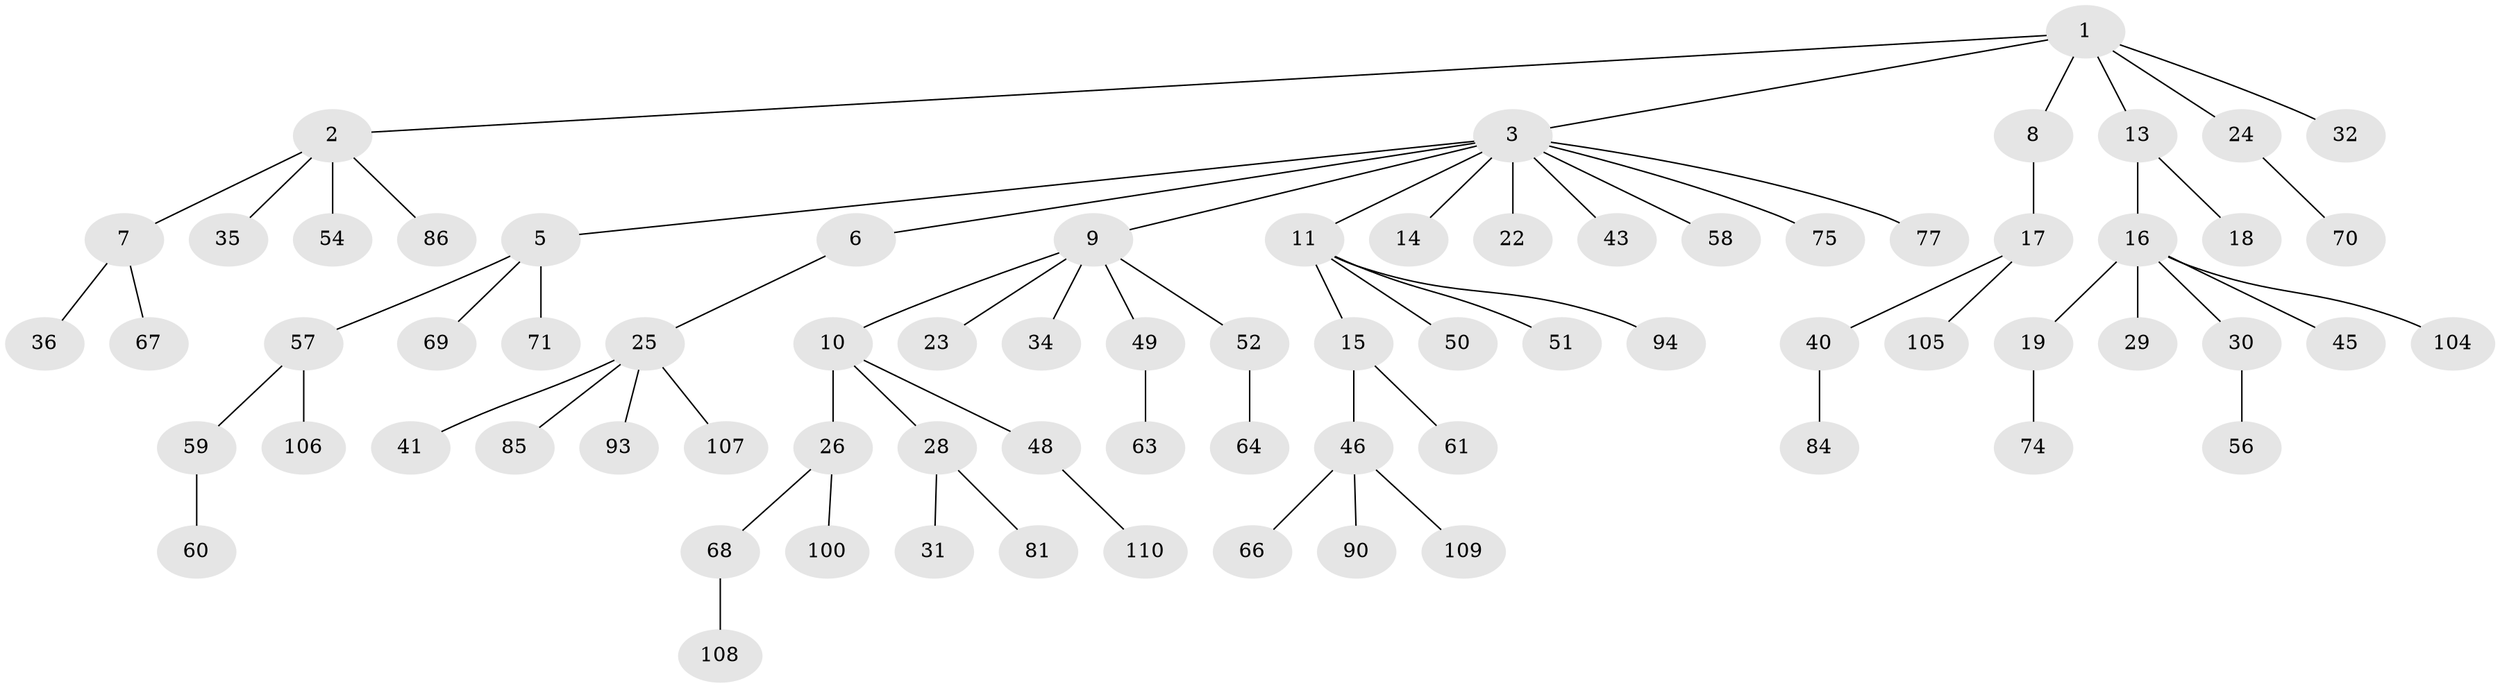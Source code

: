 // original degree distribution, {4: 0.06363636363636363, 5: 0.03636363636363636, 9: 0.00909090909090909, 2: 0.2909090909090909, 3: 0.11818181818181818, 6: 0.00909090909090909, 1: 0.4727272727272727}
// Generated by graph-tools (version 1.1) at 2025/11/02/27/25 16:11:28]
// undirected, 73 vertices, 72 edges
graph export_dot {
graph [start="1"]
  node [color=gray90,style=filled];
  1 [super="+4"];
  2 [super="+80"];
  3 [super="+37"];
  5 [super="+44"];
  6;
  7 [super="+62"];
  8;
  9 [super="+42"];
  10 [super="+95"];
  11 [super="+12"];
  13 [super="+82"];
  14 [super="+21"];
  15 [super="+38"];
  16 [super="+27"];
  17 [super="+20"];
  18 [super="+83"];
  19 [super="+47"];
  22;
  23 [super="+88"];
  24 [super="+33"];
  25 [super="+87"];
  26 [super="+98"];
  28 [super="+72"];
  29;
  30 [super="+55"];
  31;
  32 [super="+79"];
  34 [super="+39"];
  35 [super="+73"];
  36;
  40 [super="+76"];
  41;
  43;
  45;
  46 [super="+89"];
  48 [super="+53"];
  49 [super="+65"];
  50 [super="+96"];
  51;
  52 [super="+103"];
  54;
  56 [super="+97"];
  57 [super="+91"];
  58;
  59;
  60;
  61;
  63;
  64;
  66;
  67 [super="+99"];
  68 [super="+101"];
  69;
  70;
  71 [super="+102"];
  74;
  75 [super="+78"];
  77;
  81;
  84;
  85;
  86 [super="+92"];
  90;
  93;
  94;
  100;
  104;
  105;
  106;
  107;
  108;
  109;
  110;
  1 -- 2;
  1 -- 3;
  1 -- 13;
  1 -- 8;
  1 -- 32;
  1 -- 24;
  2 -- 7;
  2 -- 35;
  2 -- 54;
  2 -- 86;
  3 -- 5;
  3 -- 6;
  3 -- 9;
  3 -- 11;
  3 -- 14;
  3 -- 22;
  3 -- 58;
  3 -- 43;
  3 -- 75;
  3 -- 77;
  5 -- 57;
  5 -- 69;
  5 -- 71;
  6 -- 25;
  7 -- 36;
  7 -- 67;
  8 -- 17;
  9 -- 10;
  9 -- 23;
  9 -- 34;
  9 -- 52;
  9 -- 49;
  10 -- 26;
  10 -- 28;
  10 -- 48;
  11 -- 15;
  11 -- 51;
  11 -- 50;
  11 -- 94;
  13 -- 16;
  13 -- 18;
  15 -- 61;
  15 -- 46;
  16 -- 19;
  16 -- 30;
  16 -- 45;
  16 -- 104;
  16 -- 29;
  17 -- 105;
  17 -- 40;
  19 -- 74;
  24 -- 70;
  25 -- 41;
  25 -- 85;
  25 -- 107;
  25 -- 93;
  26 -- 68;
  26 -- 100;
  28 -- 31;
  28 -- 81;
  30 -- 56;
  40 -- 84;
  46 -- 66;
  46 -- 90;
  46 -- 109;
  48 -- 110;
  49 -- 63;
  52 -- 64;
  57 -- 59;
  57 -- 106;
  59 -- 60;
  68 -- 108;
}
